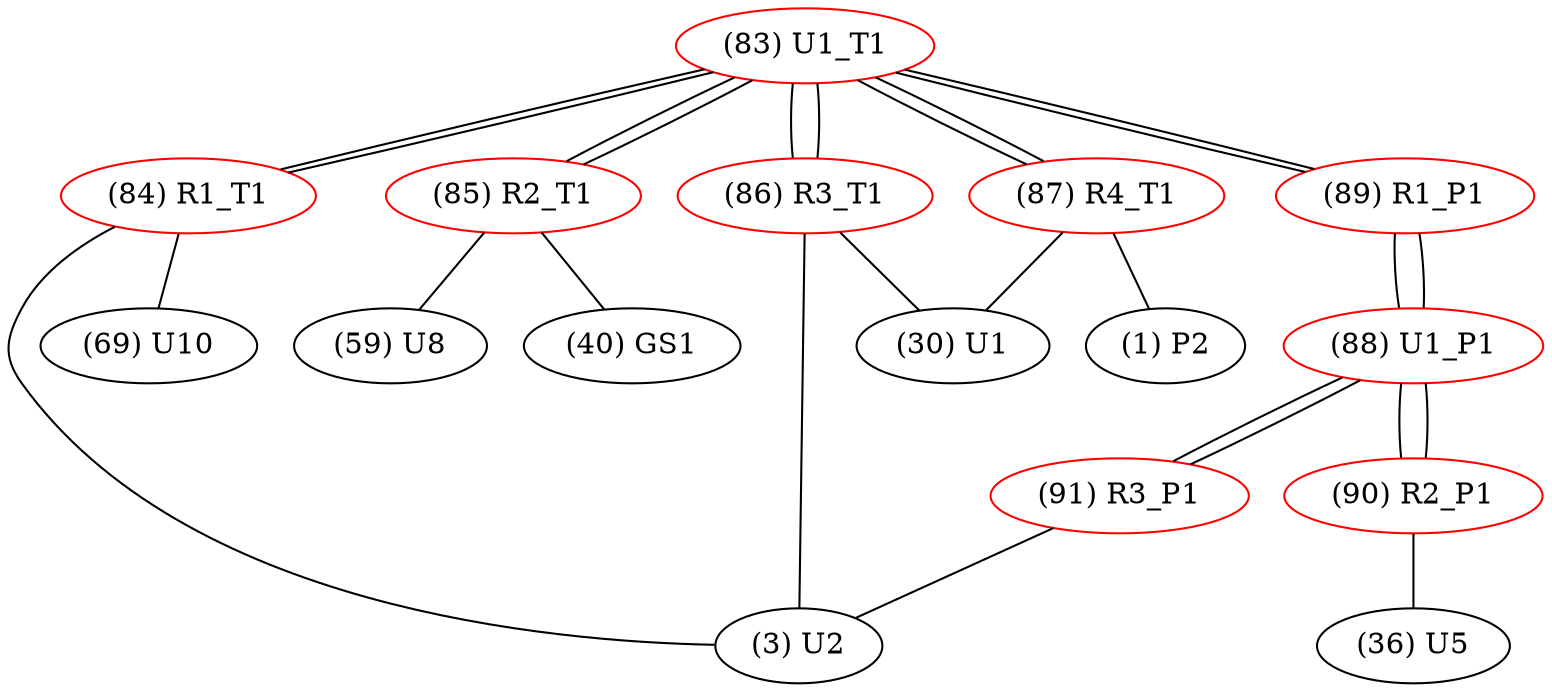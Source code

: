 graph {
	83 [label="(83) U1_T1" color=red]
	84 [label="(84) R1_T1"]
	85 [label="(85) R2_T1"]
	86 [label="(86) R3_T1"]
	87 [label="(87) R4_T1"]
	89 [label="(89) R1_P1"]
	84 [label="(84) R1_T1" color=red]
	3 [label="(3) U2"]
	69 [label="(69) U10"]
	83 [label="(83) U1_T1"]
	85 [label="(85) R2_T1" color=red]
	59 [label="(59) U8"]
	40 [label="(40) GS1"]
	83 [label="(83) U1_T1"]
	86 [label="(86) R3_T1" color=red]
	3 [label="(3) U2"]
	30 [label="(30) U1"]
	83 [label="(83) U1_T1"]
	87 [label="(87) R4_T1" color=red]
	1 [label="(1) P2"]
	30 [label="(30) U1"]
	83 [label="(83) U1_T1"]
	88 [label="(88) U1_P1" color=red]
	91 [label="(91) R3_P1"]
	90 [label="(90) R2_P1"]
	89 [label="(89) R1_P1"]
	89 [label="(89) R1_P1" color=red]
	83 [label="(83) U1_T1"]
	88 [label="(88) U1_P1"]
	90 [label="(90) R2_P1" color=red]
	36 [label="(36) U5"]
	88 [label="(88) U1_P1"]
	91 [label="(91) R3_P1" color=red]
	3 [label="(3) U2"]
	88 [label="(88) U1_P1"]
	83 -- 84
	83 -- 85
	83 -- 86
	83 -- 87
	83 -- 89
	84 -- 3
	84 -- 69
	84 -- 83
	85 -- 59
	85 -- 40
	85 -- 83
	86 -- 3
	86 -- 30
	86 -- 83
	87 -- 1
	87 -- 30
	87 -- 83
	88 -- 91
	88 -- 90
	88 -- 89
	89 -- 83
	89 -- 88
	90 -- 36
	90 -- 88
	91 -- 3
	91 -- 88
}